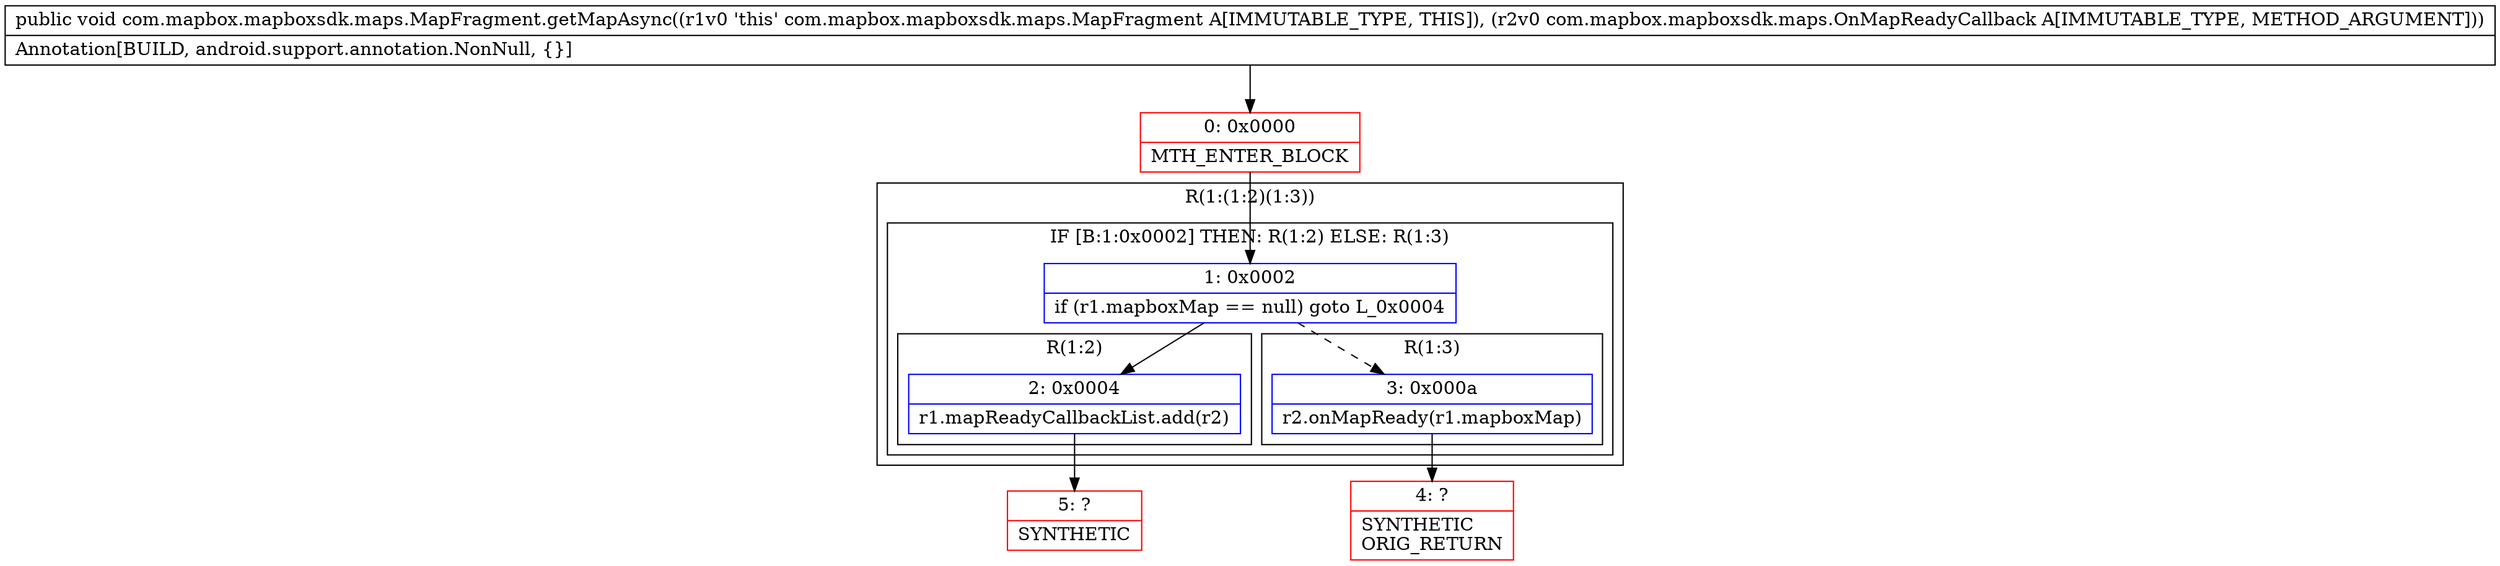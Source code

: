 digraph "CFG forcom.mapbox.mapboxsdk.maps.MapFragment.getMapAsync(Lcom\/mapbox\/mapboxsdk\/maps\/OnMapReadyCallback;)V" {
subgraph cluster_Region_1481292041 {
label = "R(1:(1:2)(1:3))";
node [shape=record,color=blue];
subgraph cluster_IfRegion_1002187389 {
label = "IF [B:1:0x0002] THEN: R(1:2) ELSE: R(1:3)";
node [shape=record,color=blue];
Node_1 [shape=record,label="{1\:\ 0x0002|if (r1.mapboxMap == null) goto L_0x0004\l}"];
subgraph cluster_Region_1969293736 {
label = "R(1:2)";
node [shape=record,color=blue];
Node_2 [shape=record,label="{2\:\ 0x0004|r1.mapReadyCallbackList.add(r2)\l}"];
}
subgraph cluster_Region_2105569500 {
label = "R(1:3)";
node [shape=record,color=blue];
Node_3 [shape=record,label="{3\:\ 0x000a|r2.onMapReady(r1.mapboxMap)\l}"];
}
}
}
Node_0 [shape=record,color=red,label="{0\:\ 0x0000|MTH_ENTER_BLOCK\l}"];
Node_4 [shape=record,color=red,label="{4\:\ ?|SYNTHETIC\lORIG_RETURN\l}"];
Node_5 [shape=record,color=red,label="{5\:\ ?|SYNTHETIC\l}"];
MethodNode[shape=record,label="{public void com.mapbox.mapboxsdk.maps.MapFragment.getMapAsync((r1v0 'this' com.mapbox.mapboxsdk.maps.MapFragment A[IMMUTABLE_TYPE, THIS]), (r2v0 com.mapbox.mapboxsdk.maps.OnMapReadyCallback A[IMMUTABLE_TYPE, METHOD_ARGUMENT]))  | Annotation[BUILD, android.support.annotation.NonNull, \{\}]\l}"];
MethodNode -> Node_0;
Node_1 -> Node_2;
Node_1 -> Node_3[style=dashed];
Node_2 -> Node_5;
Node_3 -> Node_4;
Node_0 -> Node_1;
}

